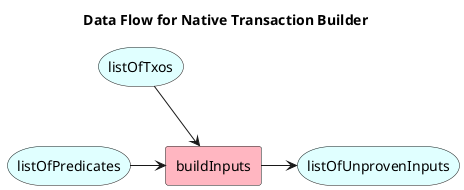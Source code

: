 @startuml
title Data Flow for Native Transaction Builder
skinparam rectangle {
  BackgroundColor LightPink
}
skinparam storage {
  BackgroundColor LightCyan
}
storage listOfTxos
storage listOfPredicates
rectangle buildInputs
storage listOfUnprovenInputs

listOfTxos -> buildInputs
listOfPredicates -> buildInputs
buildInputs -> listOfUnprovenInputs

listOfTxos -[hidden]- listOfPredicates
@enduml